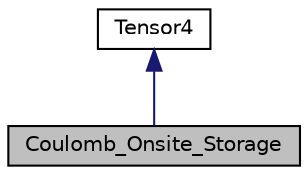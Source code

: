 digraph "Coulomb_Onsite_Storage"
{
  edge [fontname="Helvetica",fontsize="10",labelfontname="Helvetica",labelfontsize="10"];
  node [fontname="Helvetica",fontsize="10",shape=record];
  Node1 [label="Coulomb_Onsite_Storage",height=0.2,width=0.4,color="black", fillcolor="grey75", style="filled", fontcolor="black"];
  Node2 -> Node1 [dir="back",color="midnightblue",fontsize="10",style="solid",fontname="Helvetica"];
  Node2 [label="Tensor4",height=0.2,width=0.4,color="black", fillcolor="white", style="filled",URL="$classTensor4.html",tooltip="Class to store a rank-4 (complex) tensor: "];
}
